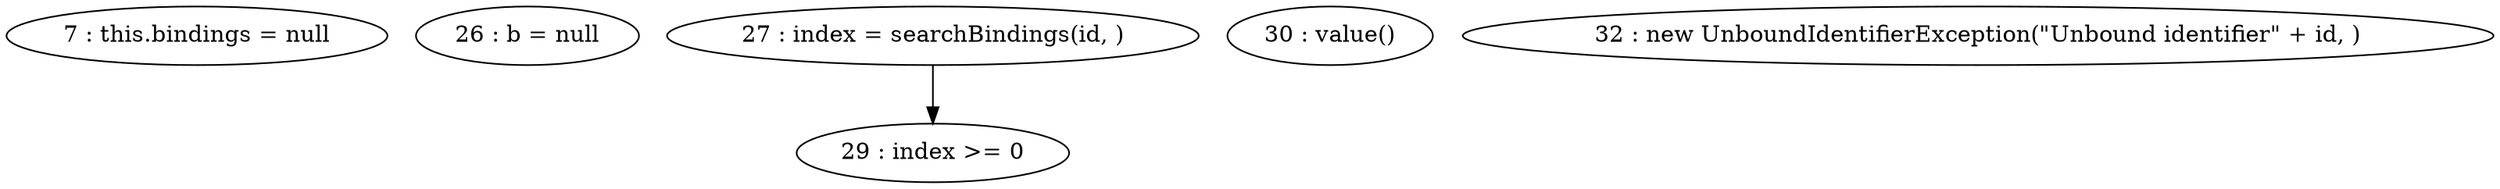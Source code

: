 digraph G {
"7 : this.bindings = null"
"26 : b = null"
"27 : index = searchBindings(id, )"
"27 : index = searchBindings(id, )" -> "29 : index >= 0"
"29 : index >= 0"
"30 : value()"
"32 : new UnboundIdentifierException(\"Unbound identifier\" + id, )"
}